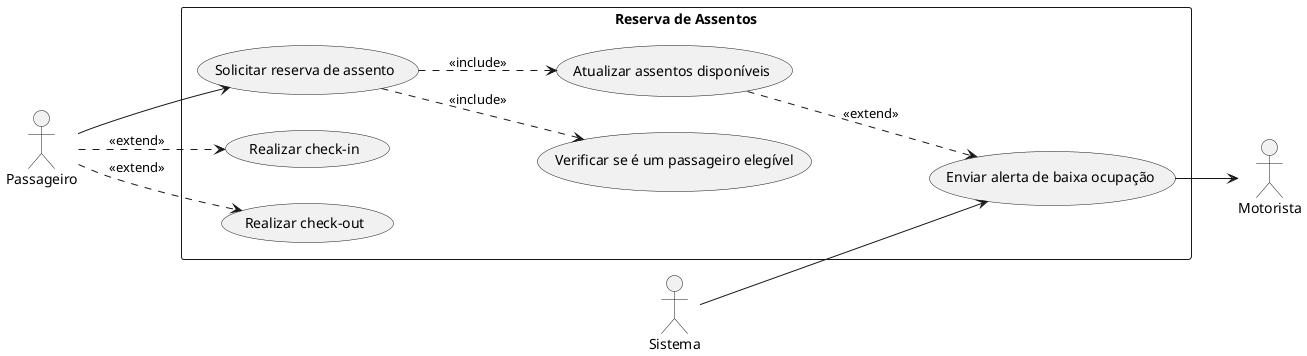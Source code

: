 @startuml Reserva de Assentos

left to right direction

actor Passageiro
actor Motorista
actor Sistema

rectangle "Reserva de Assentos" {
    usecase "Solicitar reserva de assento" as cadRes
    usecase "Verificar se é um passageiro elegível" as cadRes_VeriPassa
    usecase "Atualizar assentos disponíveis" as cadRes_AtlAsse
    usecase "Enviar alerta de baixa ocupação" as cadRes_Alerta
    usecase "Realizar check-in" as cadRes_checkIn
    usecase "Realizar check-out" as cadRes_checkOut
}


Passageiro --> cadRes 
cadRes ..> cadRes_VeriPassa: <<include>>
cadRes ..> cadRes_AtlAsse: <<include>>
cadRes_AtlAsse ..> cadRes_Alerta: <<extend>>
'Sem certeza que está certo:
Sistema -->  cadRes_Alerta 
cadRes_Alerta --> Motorista
Passageiro ..> cadRes_checkIn: <<extend>>
Passageiro ..> cadRes_checkOut: <<extend>>

@enduml